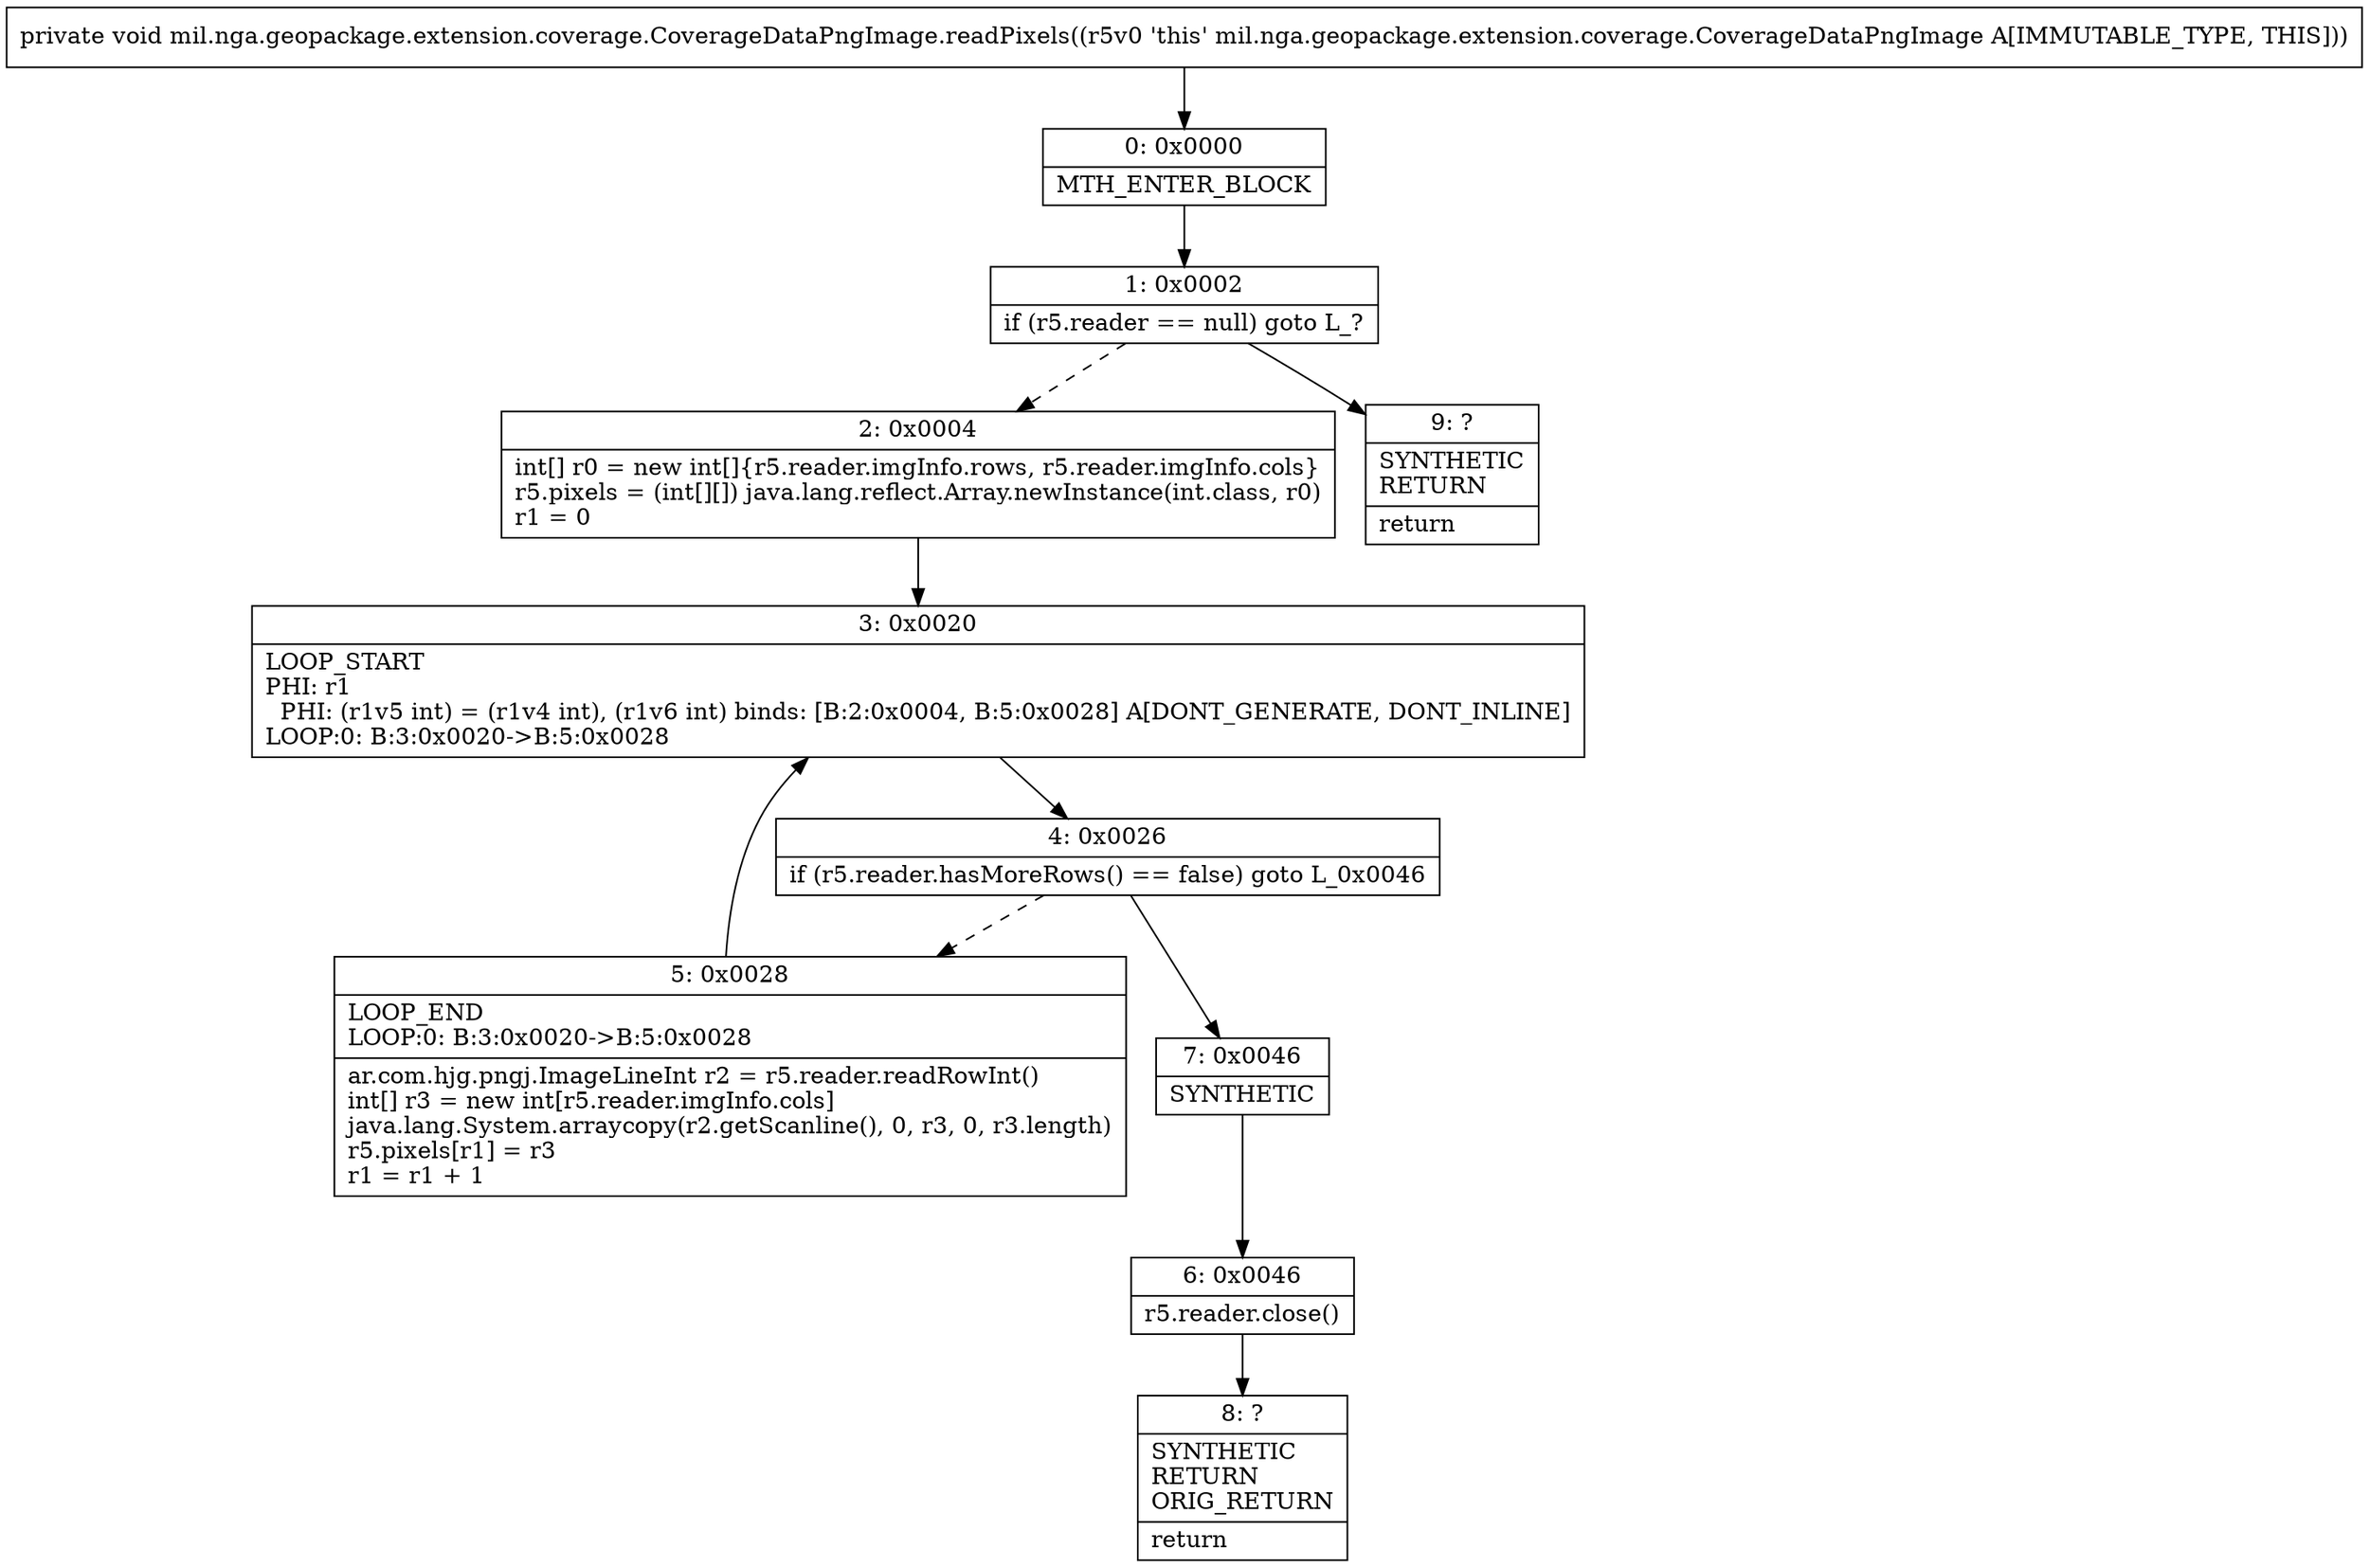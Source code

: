 digraph "CFG formil.nga.geopackage.extension.coverage.CoverageDataPngImage.readPixels()V" {
Node_0 [shape=record,label="{0\:\ 0x0000|MTH_ENTER_BLOCK\l}"];
Node_1 [shape=record,label="{1\:\ 0x0002|if (r5.reader == null) goto L_?\l}"];
Node_2 [shape=record,label="{2\:\ 0x0004|int[] r0 = new int[]\{r5.reader.imgInfo.rows, r5.reader.imgInfo.cols\}\lr5.pixels = (int[][]) java.lang.reflect.Array.newInstance(int.class, r0)\lr1 = 0\l}"];
Node_3 [shape=record,label="{3\:\ 0x0020|LOOP_START\lPHI: r1 \l  PHI: (r1v5 int) = (r1v4 int), (r1v6 int) binds: [B:2:0x0004, B:5:0x0028] A[DONT_GENERATE, DONT_INLINE]\lLOOP:0: B:3:0x0020\-\>B:5:0x0028\l}"];
Node_4 [shape=record,label="{4\:\ 0x0026|if (r5.reader.hasMoreRows() == false) goto L_0x0046\l}"];
Node_5 [shape=record,label="{5\:\ 0x0028|LOOP_END\lLOOP:0: B:3:0x0020\-\>B:5:0x0028\l|ar.com.hjg.pngj.ImageLineInt r2 = r5.reader.readRowInt()\lint[] r3 = new int[r5.reader.imgInfo.cols]\ljava.lang.System.arraycopy(r2.getScanline(), 0, r3, 0, r3.length)\lr5.pixels[r1] = r3\lr1 = r1 + 1\l}"];
Node_6 [shape=record,label="{6\:\ 0x0046|r5.reader.close()\l}"];
Node_7 [shape=record,label="{7\:\ 0x0046|SYNTHETIC\l}"];
Node_8 [shape=record,label="{8\:\ ?|SYNTHETIC\lRETURN\lORIG_RETURN\l|return\l}"];
Node_9 [shape=record,label="{9\:\ ?|SYNTHETIC\lRETURN\l|return\l}"];
MethodNode[shape=record,label="{private void mil.nga.geopackage.extension.coverage.CoverageDataPngImage.readPixels((r5v0 'this' mil.nga.geopackage.extension.coverage.CoverageDataPngImage A[IMMUTABLE_TYPE, THIS])) }"];
MethodNode -> Node_0;
Node_0 -> Node_1;
Node_1 -> Node_2[style=dashed];
Node_1 -> Node_9;
Node_2 -> Node_3;
Node_3 -> Node_4;
Node_4 -> Node_5[style=dashed];
Node_4 -> Node_7;
Node_5 -> Node_3;
Node_6 -> Node_8;
Node_7 -> Node_6;
}

